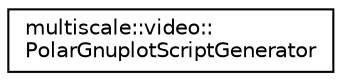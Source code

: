 digraph "Graphical Class Hierarchy"
{
  edge [fontname="Helvetica",fontsize="10",labelfontname="Helvetica",labelfontsize="10"];
  node [fontname="Helvetica",fontsize="10",shape=record];
  rankdir="LR";
  Node1 [label="multiscale::video::\lPolarGnuplotScriptGenerator",height=0.2,width=0.4,color="black", fillcolor="white", style="filled",URL="$classmultiscale_1_1video_1_1PolarGnuplotScriptGenerator.html"];
}
